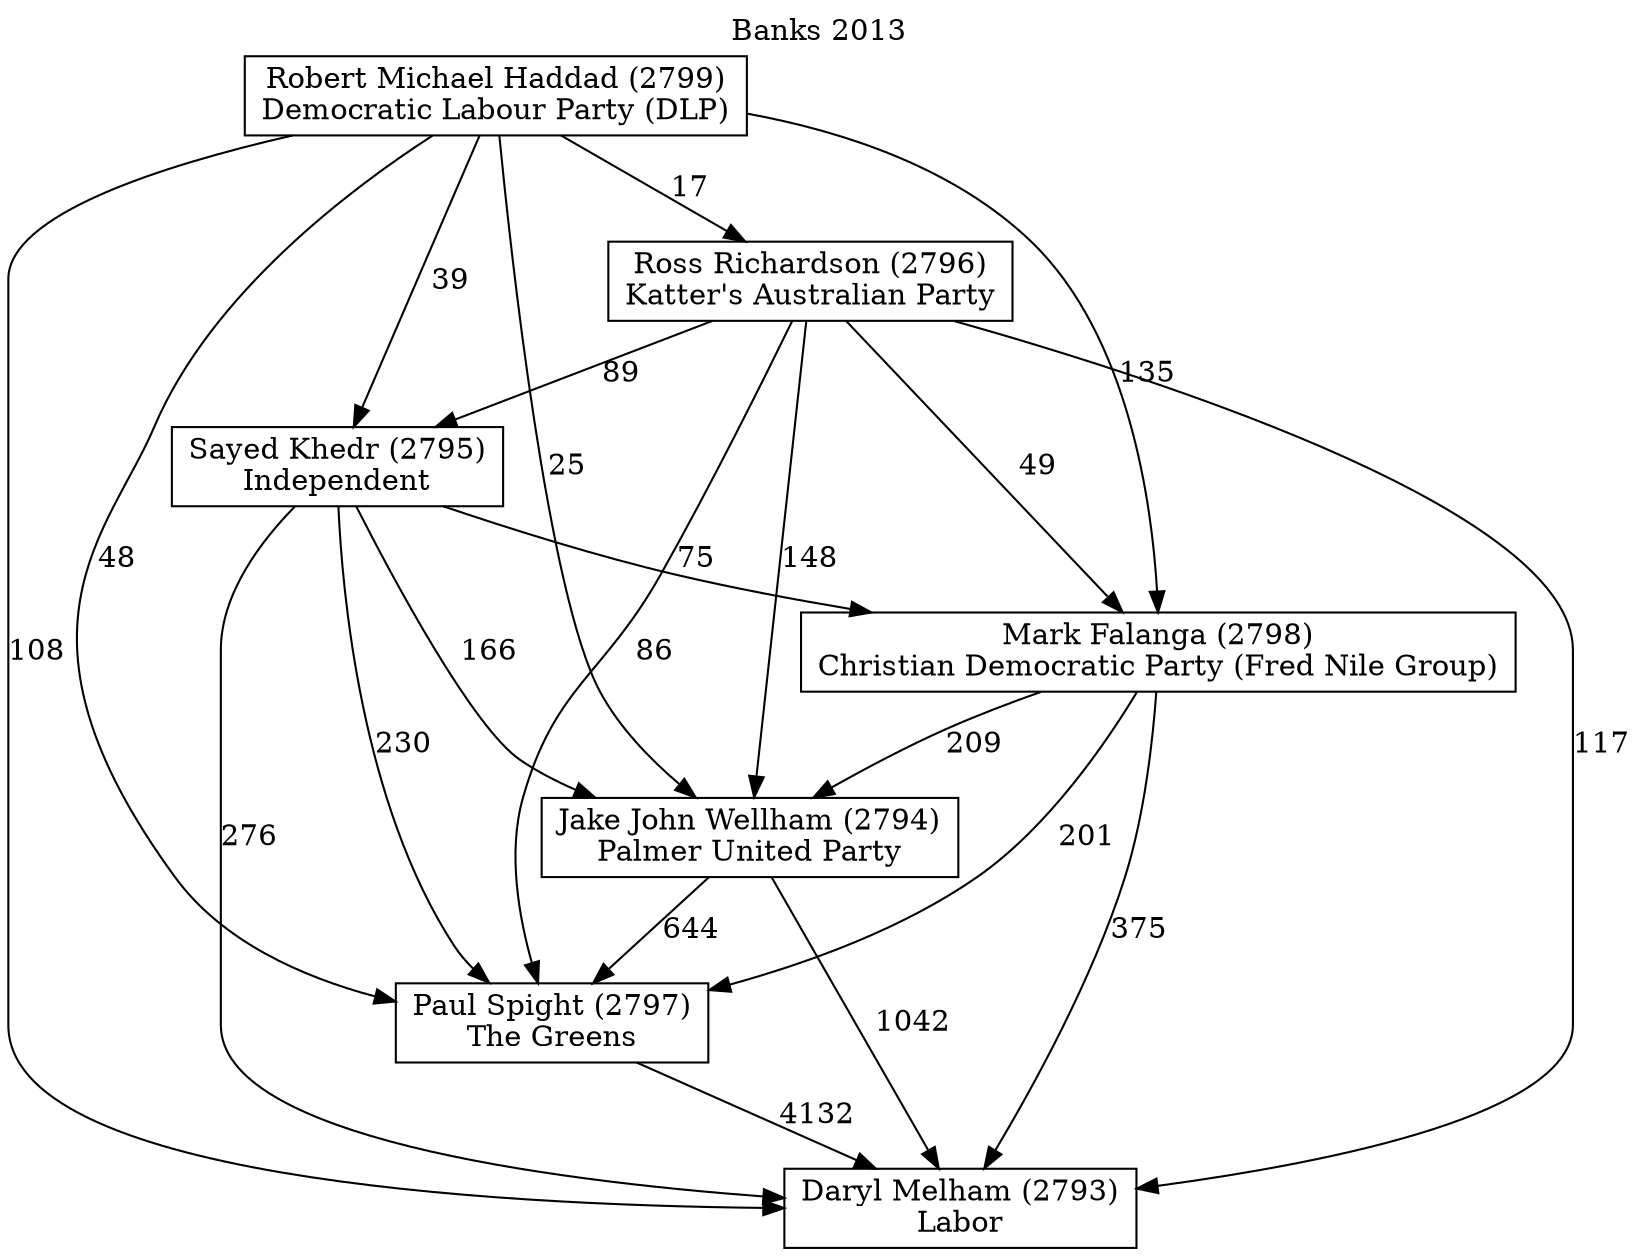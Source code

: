 // House preference flow
digraph "Daryl Melham (2793)_Banks_2013" {
	graph [label="Banks 2013" labelloc=t mclimit=10]
	node [shape=box]
	"Daryl Melham (2793)" [label="Daryl Melham (2793)
Labor"]
	"Jake John Wellham (2794)" [label="Jake John Wellham (2794)
Palmer United Party"]
	"Mark Falanga (2798)" [label="Mark Falanga (2798)
Christian Democratic Party (Fred Nile Group)"]
	"Paul Spight (2797)" [label="Paul Spight (2797)
The Greens"]
	"Robert Michael Haddad (2799)" [label="Robert Michael Haddad (2799)
Democratic Labour Party (DLP)"]
	"Ross Richardson (2796)" [label="Ross Richardson (2796)
Katter's Australian Party"]
	"Sayed Khedr (2795)" [label="Sayed Khedr (2795)
Independent"]
	"Jake John Wellham (2794)" -> "Daryl Melham (2793)" [label=1042]
	"Jake John Wellham (2794)" -> "Paul Spight (2797)" [label=644]
	"Mark Falanga (2798)" -> "Daryl Melham (2793)" [label=375]
	"Mark Falanga (2798)" -> "Jake John Wellham (2794)" [label=209]
	"Mark Falanga (2798)" -> "Paul Spight (2797)" [label=201]
	"Paul Spight (2797)" -> "Daryl Melham (2793)" [label=4132]
	"Robert Michael Haddad (2799)" -> "Daryl Melham (2793)" [label=108]
	"Robert Michael Haddad (2799)" -> "Jake John Wellham (2794)" [label=25]
	"Robert Michael Haddad (2799)" -> "Mark Falanga (2798)" [label=135]
	"Robert Michael Haddad (2799)" -> "Paul Spight (2797)" [label=48]
	"Robert Michael Haddad (2799)" -> "Ross Richardson (2796)" [label=17]
	"Robert Michael Haddad (2799)" -> "Sayed Khedr (2795)" [label=39]
	"Ross Richardson (2796)" -> "Daryl Melham (2793)" [label=117]
	"Ross Richardson (2796)" -> "Jake John Wellham (2794)" [label=148]
	"Ross Richardson (2796)" -> "Mark Falanga (2798)" [label=49]
	"Ross Richardson (2796)" -> "Paul Spight (2797)" [label=86]
	"Ross Richardson (2796)" -> "Sayed Khedr (2795)" [label=89]
	"Sayed Khedr (2795)" -> "Daryl Melham (2793)" [label=276]
	"Sayed Khedr (2795)" -> "Jake John Wellham (2794)" [label=166]
	"Sayed Khedr (2795)" -> "Mark Falanga (2798)" [label=75]
	"Sayed Khedr (2795)" -> "Paul Spight (2797)" [label=230]
}

